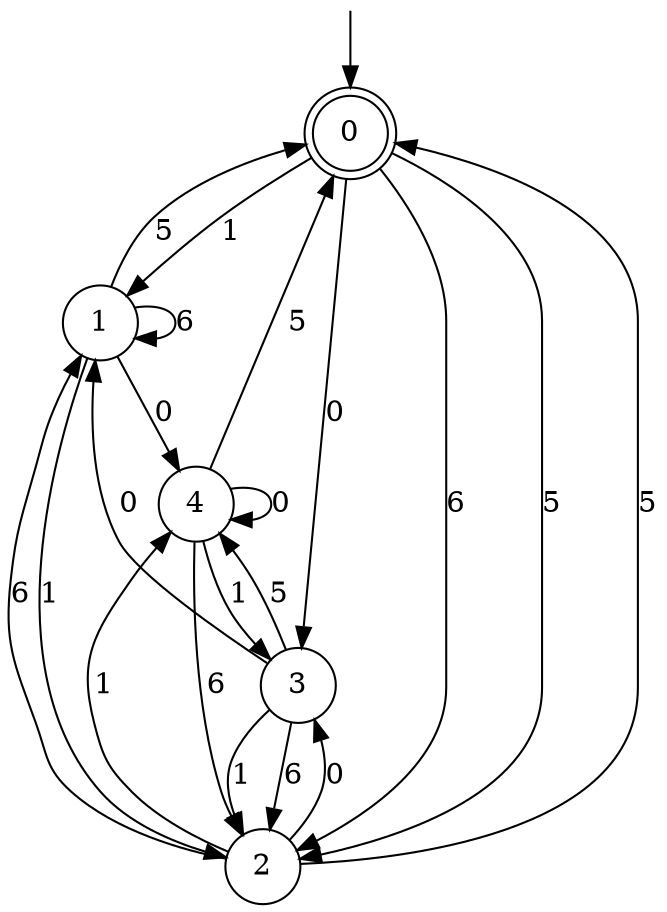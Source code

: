 digraph g {

	s0 [shape="doublecircle" label="0"];
	s1 [shape="circle" label="1"];
	s2 [shape="circle" label="2"];
	s3 [shape="circle" label="3"];
	s4 [shape="circle" label="4"];
	s0 -> s1 [label="1"];
	s0 -> s2 [label="6"];
	s0 -> s2 [label="5"];
	s0 -> s3 [label="0"];
	s1 -> s2 [label="1"];
	s1 -> s1 [label="6"];
	s1 -> s0 [label="5"];
	s1 -> s4 [label="0"];
	s2 -> s4 [label="1"];
	s2 -> s1 [label="6"];
	s2 -> s0 [label="5"];
	s2 -> s3 [label="0"];
	s3 -> s2 [label="1"];
	s3 -> s2 [label="6"];
	s3 -> s4 [label="5"];
	s3 -> s1 [label="0"];
	s4 -> s3 [label="1"];
	s4 -> s2 [label="6"];
	s4 -> s0 [label="5"];
	s4 -> s4 [label="0"];

__start0 [label="" shape="none" width="0" height="0"];
__start0 -> s0;

}
